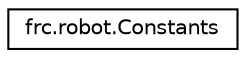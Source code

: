 digraph "Graphical Class Hierarchy"
{
 // LATEX_PDF_SIZE
  edge [fontname="Helvetica",fontsize="10",labelfontname="Helvetica",labelfontsize="10"];
  node [fontname="Helvetica",fontsize="10",shape=record];
  rankdir="LR";
  Node0 [label="frc.robot.Constants",height=0.2,width=0.4,color="black", fillcolor="white", style="filled",URL="$classfrc_1_1robot_1_1_constants.html",tooltip=" "];
}
